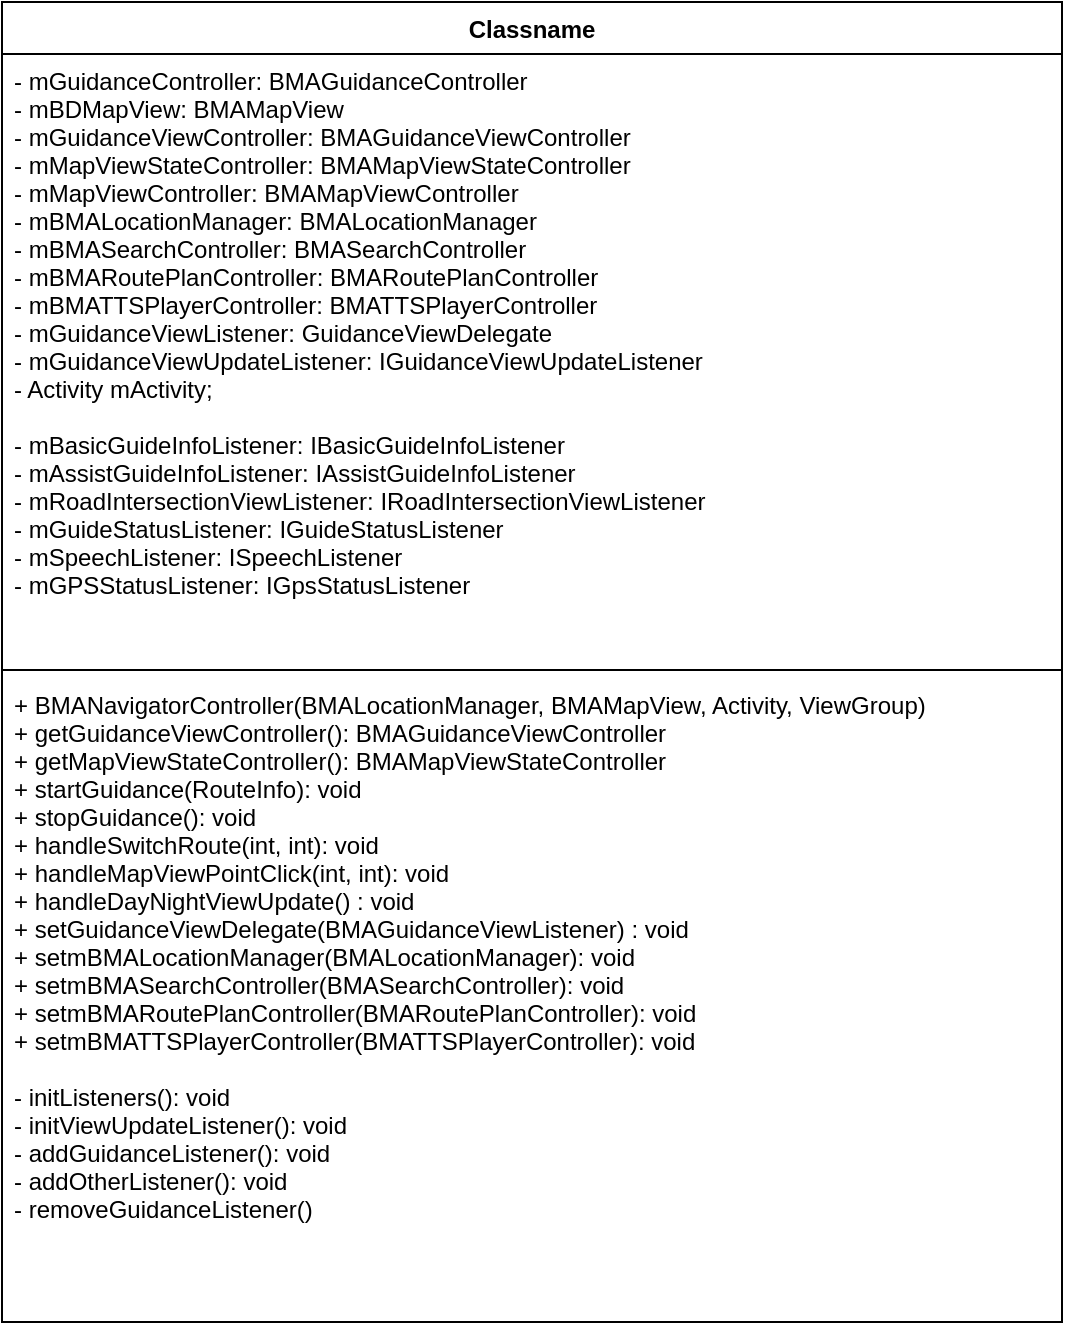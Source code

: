 <mxfile version="10.7.4" type="github"><diagram id="cbwFD5mW7fsBVPjqmvB1" name="Page-1"><mxGraphModel dx="3994" dy="3123" grid="1" gridSize="10" guides="1" tooltips="1" connect="1" arrows="1" fold="1" page="1" pageScale="1" pageWidth="826" pageHeight="1169" math="0" shadow="0"><root><mxCell id="0"/><mxCell id="1" parent="0"/><mxCell id="42xH3EtlM_pIVU0Sf06W-1" value="Classname" style="swimlane;fontStyle=1;align=center;verticalAlign=top;childLayout=stackLayout;horizontal=1;startSize=26;horizontalStack=0;resizeParent=1;resizeParentMax=0;resizeLast=0;collapsible=1;marginBottom=0;" vertex="1" parent="1"><mxGeometry x="50" y="-790" width="530" height="660" as="geometry"/></mxCell><mxCell id="42xH3EtlM_pIVU0Sf06W-2" value="- mGuidanceController: BMAGuidanceController&#10;- mBDMapView: BMAMapView&#10;- mGuidanceViewController: BMAGuidanceViewController&#10;- mMapViewStateController: BMAMapViewStateController&#10;- mMapViewController: BMAMapViewController&#10;- mBMALocationManager: BMALocationManager&#10;- mBMASearchController: BMASearchController&#10;- mBMARoutePlanController: BMARoutePlanController&#10;- mBMATTSPlayerController: BMATTSPlayerController&#10;- mGuidanceViewListener: GuidanceViewDelegate&#10;- mGuidanceViewUpdateListener: IGuidanceViewUpdateListener&#10;- Activity mActivity;&#10;&#10;- mBasicGuideInfoListener: IBasicGuideInfoListener&#10;- mAssistGuideInfoListener: IAssistGuideInfoListener&#10;- mRoadIntersectionViewListener: IRoadIntersectionViewListener&#10;- mGuideStatusListener: IGuideStatusListener&#10;- mSpeechListener: ISpeechListener&#10;- mGPSStatusListener: IGpsStatusListener" style="text;strokeColor=none;fillColor=none;align=left;verticalAlign=top;spacingLeft=4;spacingRight=4;overflow=hidden;rotatable=0;points=[[0,0.5],[1,0.5]];portConstraint=eastwest;" vertex="1" parent="42xH3EtlM_pIVU0Sf06W-1"><mxGeometry y="26" width="530" height="304" as="geometry"/></mxCell><mxCell id="42xH3EtlM_pIVU0Sf06W-3" value="" style="line;strokeWidth=1;fillColor=none;align=left;verticalAlign=middle;spacingTop=-1;spacingLeft=3;spacingRight=3;rotatable=0;labelPosition=right;points=[];portConstraint=eastwest;" vertex="1" parent="42xH3EtlM_pIVU0Sf06W-1"><mxGeometry y="330" width="530" height="8" as="geometry"/></mxCell><mxCell id="42xH3EtlM_pIVU0Sf06W-4" value="+ BMANavigatorController(BMALocationManager, BMAMapView, Activity, ViewGroup)&#10;+ getGuidanceViewController(): BMAGuidanceViewController&#10;+ getMapViewStateController(): BMAMapViewStateController&#10;+ startGuidance(RouteInfo): void&#10;+ stopGuidance(): void&#10;+ handleSwitchRoute(int, int): void&#10;+ handleMapViewPointClick(int, int): void&#10;+ handleDayNightViewUpdate() : void&#10;+ setGuidanceViewDelegate(BMAGuidanceViewListener) : void&#10;+ setmBMALocationManager(BMALocationManager): void&#10;+ setmBMASearchController(BMASearchController): void&#10;+ setmBMARoutePlanController(BMARoutePlanController): void&#10;+ setmBMATTSPlayerController(BMATTSPlayerController): void&#10;&#10;- initListeners(): void&#10;- initViewUpdateListener(): void&#10;- addGuidanceListener(): void&#10;- addOtherListener(): void&#10;- removeGuidanceListener()" style="text;strokeColor=none;fillColor=none;align=left;verticalAlign=top;spacingLeft=4;spacingRight=4;overflow=hidden;rotatable=0;points=[[0,0.5],[1,0.5]];portConstraint=eastwest;" vertex="1" parent="42xH3EtlM_pIVU0Sf06W-1"><mxGeometry y="338" width="530" height="322" as="geometry"/></mxCell></root></mxGraphModel></diagram></mxfile>